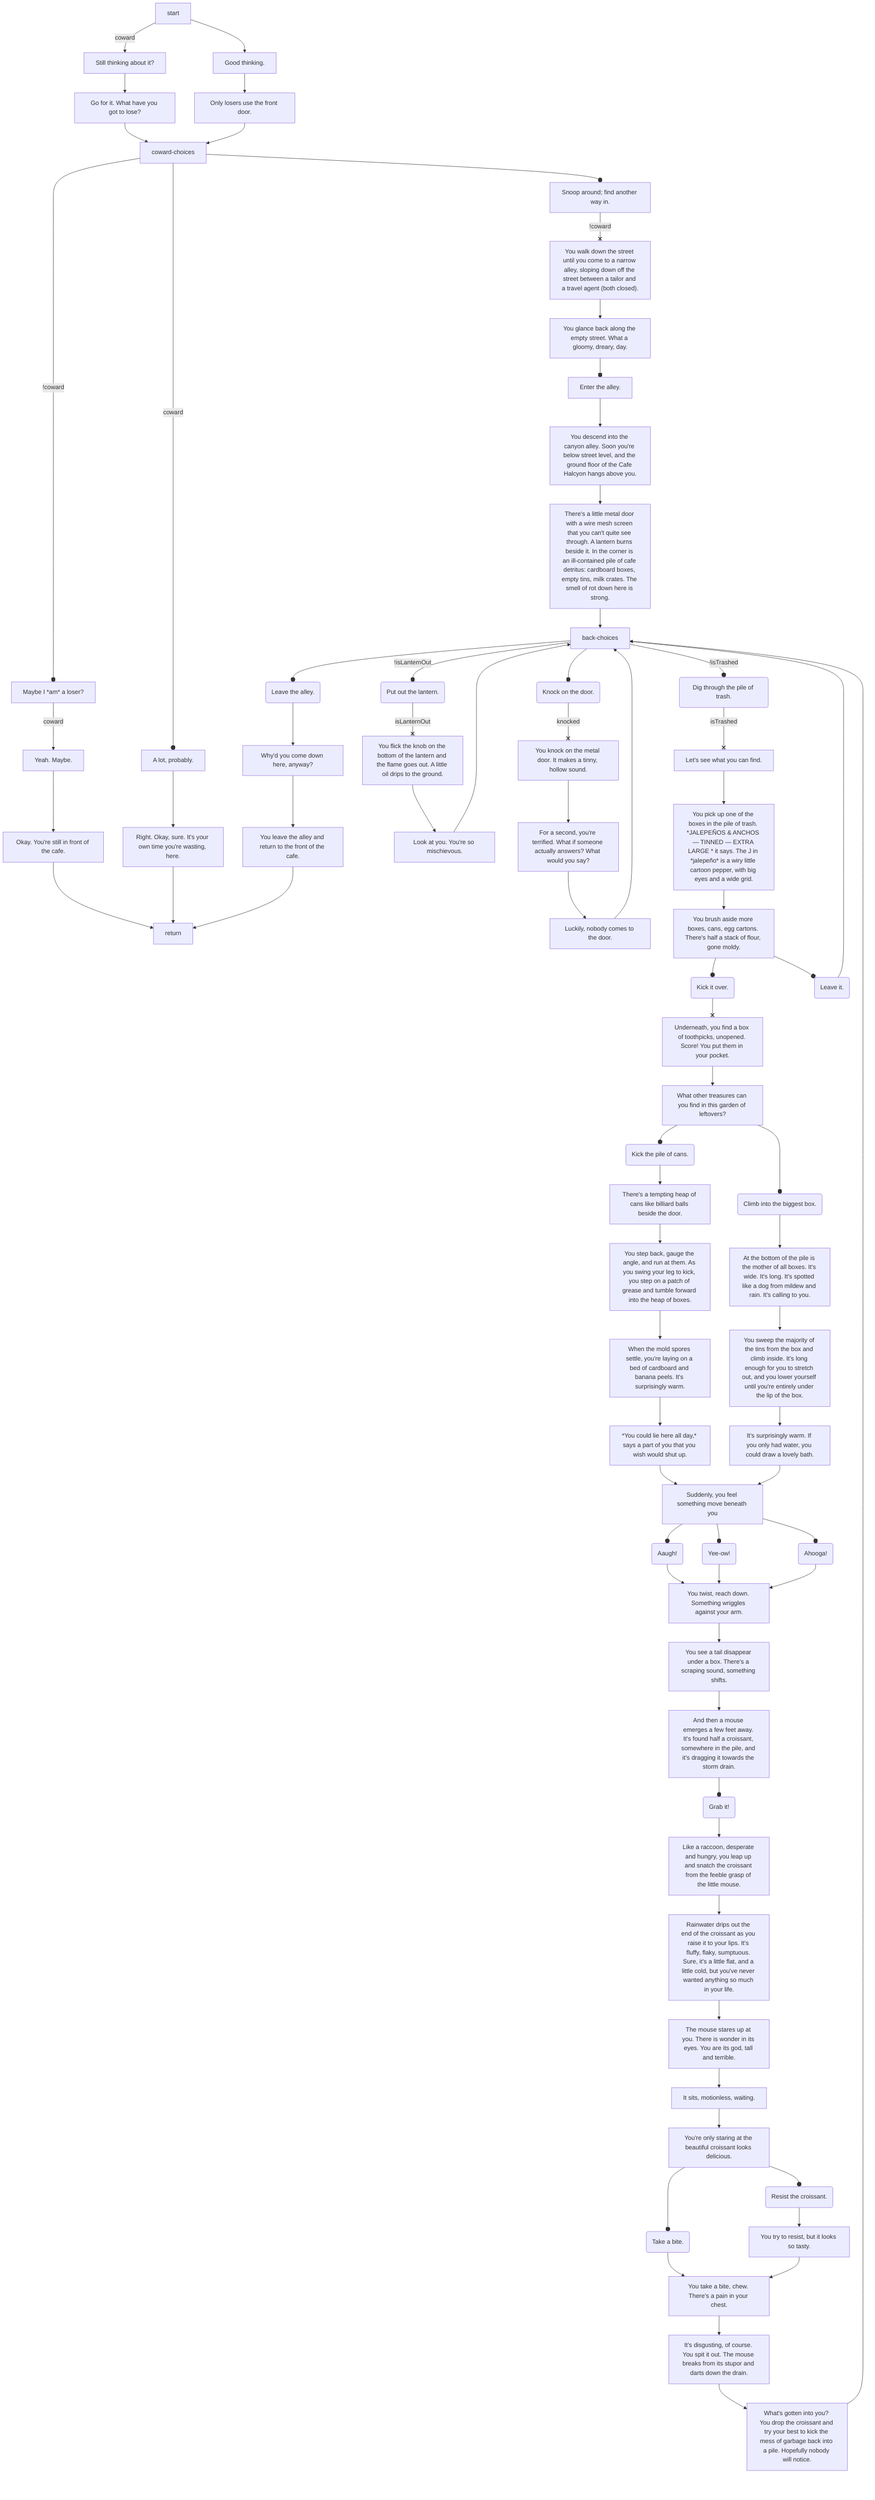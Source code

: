 flowchart TD
    start -- coward --> coward1[Still thinking about it?] --> coward3[Go for it. What have you got to lose?] --> coward-choices
    
    start--> go-around-back-i[Good thinking.]
    --> go-around-back-ii[Only losers use the front door.]
    --> coward-choices

    coward-choices -- !coward --o continue0[Maybe I *am* a loser?] -- coward --> coward[Yeah. Maybe.] --> coward2[Okay. You're still in front of the cafe.] --> return

    coward-choices -- coward --o continue2[A lot, probably.] --> coward4[Right. Okay, sure. It's your own time you're wasting, here.] --> return
    
    coward-choices --o continue1[Snoop around; find another way in.]
    -- !coward --x go-around-back-iv["You walk down the street until you come to a narrow alley, sloping down off the street between a tailor and a travel agent (both closed)."]
    --> go-around-back-v[You glance back along the empty street. What a gloomy, dreary, day.] --o go-down[Enter the alley.]
    --> go-around-back-vi[You descend into the canyon alley. Soon you're below street level, and the ground floor of the Cafe Halcyon hangs above you.]
    --> go-around-back-vii[There's a little metal door with a wire mesh screen that you can't quite see through. A lantern burns beside it. In the corner is an ill-contained pile of cafe detritus: cardboard boxes, empty tins, milk crates. The smell of rot down here is strong.] --> back-choices

    back-choices --o knock(Knock on the door.)
    -- knocked --x go-around-back-vii-i-i[You knock on the metal door. It makes a tinny, hollow sound.] --> go-around-back-vii-i-ii[For a second, you're terrified. What if someone actually answers? What would you say?] --> go-around-back-vii-i-iii[Luckily, nobody comes to the door.] --> back-choices
    
    back-choices -- !isLanternOut --o go-around-back-vii-ii(Put out the lantern.) 
    -- isLanternOut --x go-around-back-vii-ii-i[You flick the knob on the bottom of the lantern and the flame goes out. A little oil drips to the ground.] 
    --> go-around-back-vii-ii-ii[Look at you. You're so mischievous.] --> back-choices

    back-choices 
    -- !isTrashed --o go-around-back-vii-iii(Dig through the pile of trash.) 
    -- isTrashed --x go-around-back-vii-iii-i0[Let's see what you can find.] 
    --> go-around-back-vii-iii-i[You pick up one of the boxes in the pile of trash. *JALEPEÑOS & ANCHOS — TINNED — EXTRA LARGE * it says. The J in *jalepeño* is a wiry little cartoon pepper, with big eyes and a wide grid.]
    --> go-around-back-vii-iii-ii[You brush aside more boxes, cans, egg cartons. There's half a stack of flour, gone moldy.]
    --o go-around-back-vii-iii-ii-i(Kick it over.)
    --x go-around-back-vii-iii-ii-i-i[Underneath, you find a box of toothpicks, unopened. Score! You put them in your pocket.]
    --> go-around-back-vii-iii-ii-i-ii[What other treasures can you find in this garden of leftovers?]

    %% kick cans
    go-around-back-vii-iii-ii-i-ii --o go-around-back-vii-iii-ii-i-ii-i(Kick the pile of cans.) --> go-around-back-vii-iii-ii-i-ii-i-i[There's a tempting heap of cans like billiard balls beside the door.] --> go-around-back-vii-iii-ii-i-ii-i-ii[You step back, gauge the angle, and run at them. As you swing your leg to kick, you step on a patch of grease and tumble forward into the heap of boxes.] --> go-around-back-vii-iii-ii-i-ii-i-iii[When the mold spores settle, you're laying on a bed of cardboard and banana peels. It's surprisingly warm.] --> go-around-back-vii-iii-ii-i-ii-i-iv[*You could lie here all day,* says a part of you that you wish would shut up.] --> go-around-back-vii-iii-ii-i-iii

    %% climb in box
    go-around-back-vii-iii-ii-i-ii --o go-around-back-vii-iii-ii-i-ii-ii(Climb into the biggest box.) --> go-around-back-vii-iii-ii-i-ii-ii-i[At the bottom of the pile is the mother of all boxes. It's wide. It's long. It's spotted like a dog from mildew and rain. It's calling to you.] --> go-around-back-vii-iii-ii-i-ii-ii-ii[You sweep the majority of the tins from the box and climb inside. It's long enough for you to stretch out, and you lower yourself until you're entirely under the lip of the box.] --> go-around-back-vii-iii-ii-i-ii-ii-iii[It's surprisingly warm. If you only had water, you could draw a lovely bath.] --> go-around-back-vii-iii-ii-i-iii
    
    go-around-back-vii-iii-ii-i-iii[Suddenly, you feel something move beneath you]
    
    %% exclaimations against wriggling
    go-around-back-vii-iii-ii-i-iii --o go-around-back-iii-ii-i-iii-i(Aaugh!) --> go-around-back-iii-ii-i-iv
    go-around-back-vii-iii-ii-i-iii --o go-around-back-iii-ii-i-iii-ii(Yee-ow!) --> go-around-back-iii-ii-i-iv
    go-around-back-vii-iii-ii-i-iii --o go-around-back-iii-ii-i-iii-iii(Ahooga!) --> go-around-back-iii-ii-i-iv
    
    %% croissant reveal
    go-around-back-iii-ii-i-iv[You twist, reach down. Something wriggles against your arm.] --> go-around-back-iii-ii-i-v[You see a tail disappear under a box. There's a scraping sound, something shifts.] --> go-around-back-iii-ii-i-vi[And then a mouse emerges a few feet away. It's found half a croissant, somewhere in the pile, and it's dragging it towards the storm drain.] --o go-around-back-iii-ii-i-vii(Grab it!) --> go-around-back-iii-ii-i-viii[Like a raccoon, desperate and hungry, you leap up and snatch the croissant from the feeble grasp of the little mouse.] --> go-around-back-iii-ii-i-ix[Rainwater drips out the end of the croissant as you raise it to your lips. It's fluffy, flaky, sumptuous. Sure, it's a little flat, and a little cold, but you've never wanted anything so much in your life.] --> go-around-back-iii-ii-i-x[The mouse stares up at you. There is wonder in its eyes. You are its god, tall and terrible.] --> go-around-back-iii-ii-i-xi[It sits, motionless, waiting.] --> go-around-back-iii-ii-i-xi-b[You're only staring at the beautiful croissant looks delicious.]
    
    %% illusion of choice
    go-around-back-iii-ii-i-xi-b --o go-around-back-iii-ii-i-viii-i(Take a bite.) --> go-around-back-iii-ii-i-xii
    go-around-back-iii-ii-i-xi-b --o go-around-back-iii-ii-i-viii-ii(Resist the croissant.) --> go-around-back-iii-ii-i-viii-iii[You try to resist, but it looks so tasty.] --> go-around-back-iii-ii-i-xii

    go-around-back-iii-ii-i-xii[You take a bite, chew. There's a pain in your chest.] --> go-around-back-iii-ii-i-xiii[It's disgusting, of course. You spit it out. The mouse breaks from its stupor and darts down the drain.] --> go-around-back-iii-ii-i-xiv[What's gotten into you? You drop the croissant and try your best to kick the mess of garbage back into a pile. Hopefully nobody will notice.] --> back-choices
    
    %% no toothpicks for you
    go-around-back-vii-iii-ii --o go-around-back-vii-iii-ii-ii(Leave it.) --> back-choices

    %% leave alley
    back-choices --o go-around-back-vii-iv(Leave the alley.) --> go-around-back-vii-iv-i[Why'd you come down here, anyway?] --> go-around-back-vii-iv-ii[You leave the alley and return to the front of the cafe.] --> return